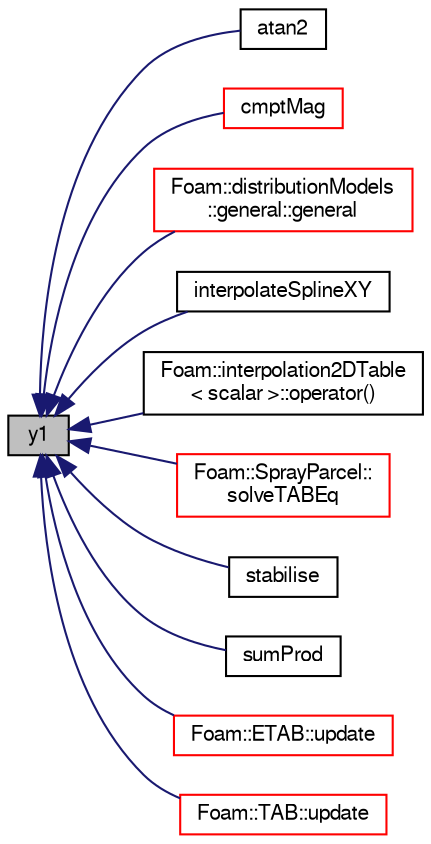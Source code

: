 digraph "y1"
{
  bgcolor="transparent";
  edge [fontname="FreeSans",fontsize="10",labelfontname="FreeSans",labelfontsize="10"];
  node [fontname="FreeSans",fontsize="10",shape=record];
  rankdir="LR";
  Node39467 [label="y1",height=0.2,width=0.4,color="black", fillcolor="grey75", style="filled", fontcolor="black"];
  Node39467 -> Node39468 [dir="back",color="midnightblue",fontsize="10",style="solid",fontname="FreeSans"];
  Node39468 [label="atan2",height=0.2,width=0.4,color="black",URL="$a21124.html#a9d45ac659e1f4191f75f0fe34ad7f596"];
  Node39467 -> Node39469 [dir="back",color="midnightblue",fontsize="10",style="solid",fontname="FreeSans"];
  Node39469 [label="cmptMag",height=0.2,width=0.4,color="red",URL="$a12539.html#a9180528922650a6b9a3b302e27e621b9"];
  Node39467 -> Node39524 [dir="back",color="midnightblue",fontsize="10",style="solid",fontname="FreeSans"];
  Node39524 [label="Foam::distributionModels\l::general::general",height=0.2,width=0.4,color="red",URL="$a23650.html#a11b13bf35967676623bc465725ff24d2",tooltip="Construct from components. "];
  Node39467 -> Node39526 [dir="back",color="midnightblue",fontsize="10",style="solid",fontname="FreeSans"];
  Node39526 [label="interpolateSplineXY",height=0.2,width=0.4,color="black",URL="$a21124.html#aa393e7bdf1e889b32e8903246ef98ddb"];
  Node39467 -> Node39527 [dir="back",color="midnightblue",fontsize="10",style="solid",fontname="FreeSans"];
  Node39527 [label="Foam::interpolation2DTable\l\< scalar \>::operator()",height=0.2,width=0.4,color="black",URL="$a26726.html#a3e3e8cab804085db7ef9b0b19f904906",tooltip="Return an interpolated value. "];
  Node39467 -> Node39528 [dir="back",color="midnightblue",fontsize="10",style="solid",fontname="FreeSans"];
  Node39528 [label="Foam::SprayParcel::\lsolveTABEq",height=0.2,width=0.4,color="red",URL="$a24534.html#a7935951deed5d629b5c37f2fd23ef3ca",tooltip="Solve the TAB equation. "];
  Node39467 -> Node39531 [dir="back",color="midnightblue",fontsize="10",style="solid",fontname="FreeSans"];
  Node39531 [label="stabilise",height=0.2,width=0.4,color="black",URL="$a21124.html#a0f54b8f830b5ec7eb36ed5ccda6d7b1e"];
  Node39467 -> Node39532 [dir="back",color="midnightblue",fontsize="10",style="solid",fontname="FreeSans"];
  Node39532 [label="sumProd",height=0.2,width=0.4,color="black",URL="$a21124.html#a5b480f6156c25bef4de87d86094e87ea"];
  Node39467 -> Node39533 [dir="back",color="midnightblue",fontsize="10",style="solid",fontname="FreeSans"];
  Node39533 [label="Foam::ETAB::update",height=0.2,width=0.4,color="red",URL="$a24558.html#af86a08f997bc779309ec7d00e914e292",tooltip="update the parcel properties "];
  Node39467 -> Node39536 [dir="back",color="midnightblue",fontsize="10",style="solid",fontname="FreeSans"];
  Node39536 [label="Foam::TAB::update",height=0.2,width=0.4,color="red",URL="$a24582.html#af86a08f997bc779309ec7d00e914e292",tooltip="update the parcel diameter "];
}
